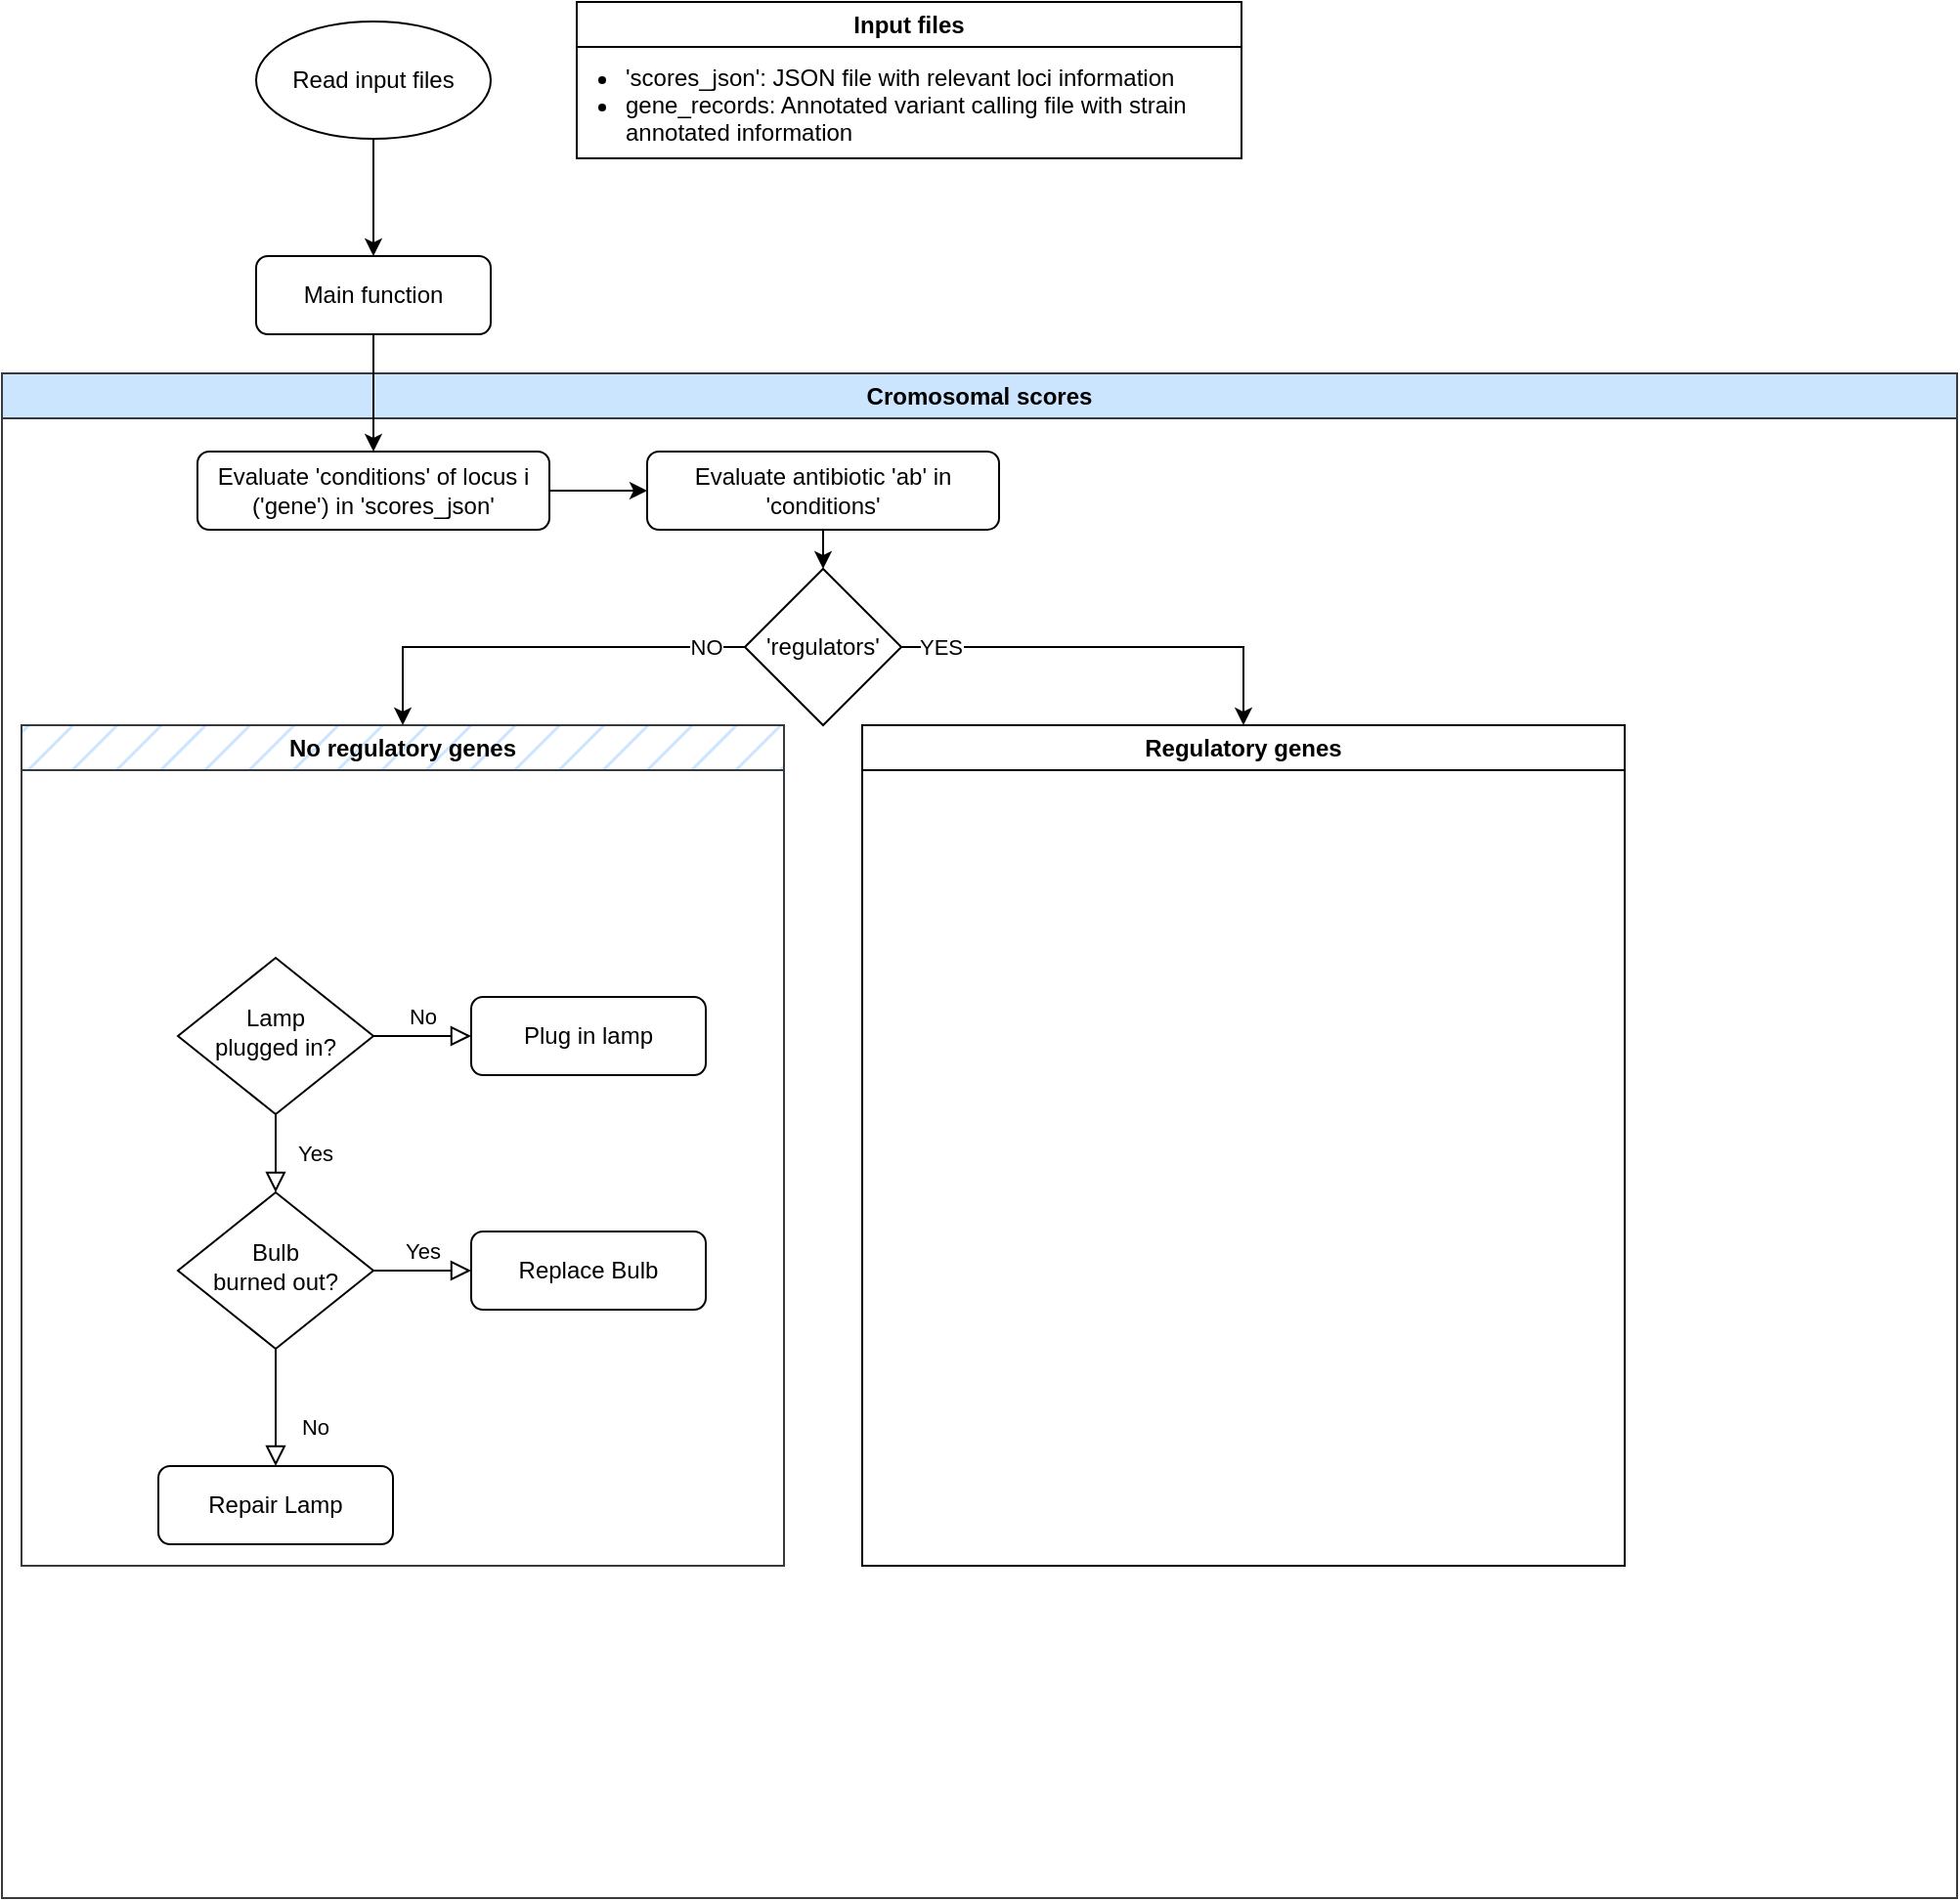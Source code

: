 <mxfile version="26.0.16">
  <diagram id="C5RBs43oDa-KdzZeNtuy" name="Page-1">
    <mxGraphModel dx="1434" dy="1944" grid="1" gridSize="10" guides="1" tooltips="1" connect="1" arrows="1" fold="1" page="1" pageScale="1" pageWidth="827" pageHeight="1169" math="0" shadow="0">
      <root>
        <mxCell id="WIyWlLk6GJQsqaUBKTNV-0" />
        <mxCell id="WIyWlLk6GJQsqaUBKTNV-1" parent="WIyWlLk6GJQsqaUBKTNV-0" />
        <mxCell id="jgtN1q6R72p-Jlgtg6lF-0" value="Cromosomal scores" style="swimlane;whiteSpace=wrap;html=1;fillColor=#cce5ff;strokeColor=#36393d;fillStyle=solid;" parent="WIyWlLk6GJQsqaUBKTNV-1" vertex="1">
          <mxGeometry x="40" y="60" width="1000" height="780" as="geometry" />
        </mxCell>
        <mxCell id="WIyWlLk6GJQsqaUBKTNV-4" value="Yes" style="rounded=0;html=1;jettySize=auto;orthogonalLoop=1;fontSize=11;endArrow=block;endFill=0;endSize=8;strokeWidth=1;shadow=0;labelBackgroundColor=none;edgeStyle=orthogonalEdgeStyle;" parent="jgtN1q6R72p-Jlgtg6lF-0" source="WIyWlLk6GJQsqaUBKTNV-6" target="WIyWlLk6GJQsqaUBKTNV-10" edge="1">
          <mxGeometry y="20" relative="1" as="geometry">
            <mxPoint as="offset" />
          </mxGeometry>
        </mxCell>
        <mxCell id="WIyWlLk6GJQsqaUBKTNV-5" value="No" style="edgeStyle=orthogonalEdgeStyle;rounded=0;html=1;jettySize=auto;orthogonalLoop=1;fontSize=11;endArrow=block;endFill=0;endSize=8;strokeWidth=1;shadow=0;labelBackgroundColor=none;" parent="jgtN1q6R72p-Jlgtg6lF-0" source="WIyWlLk6GJQsqaUBKTNV-6" target="WIyWlLk6GJQsqaUBKTNV-7" edge="1">
          <mxGeometry y="10" relative="1" as="geometry">
            <mxPoint as="offset" />
          </mxGeometry>
        </mxCell>
        <mxCell id="WIyWlLk6GJQsqaUBKTNV-6" value="Lamp&lt;br&gt;plugged in?" style="rhombus;whiteSpace=wrap;html=1;shadow=0;fontFamily=Helvetica;fontSize=12;align=center;strokeWidth=1;spacing=6;spacingTop=-4;" parent="jgtN1q6R72p-Jlgtg6lF-0" vertex="1">
          <mxGeometry x="90" y="299" width="100" height="80" as="geometry" />
        </mxCell>
        <mxCell id="WIyWlLk6GJQsqaUBKTNV-7" value="Plug in lamp" style="rounded=1;whiteSpace=wrap;html=1;fontSize=12;glass=0;strokeWidth=1;shadow=0;" parent="jgtN1q6R72p-Jlgtg6lF-0" vertex="1">
          <mxGeometry x="240" y="319" width="120" height="40" as="geometry" />
        </mxCell>
        <mxCell id="WIyWlLk6GJQsqaUBKTNV-8" value="No" style="rounded=0;html=1;jettySize=auto;orthogonalLoop=1;fontSize=11;endArrow=block;endFill=0;endSize=8;strokeWidth=1;shadow=0;labelBackgroundColor=none;edgeStyle=orthogonalEdgeStyle;" parent="jgtN1q6R72p-Jlgtg6lF-0" source="WIyWlLk6GJQsqaUBKTNV-10" target="WIyWlLk6GJQsqaUBKTNV-11" edge="1">
          <mxGeometry x="0.333" y="20" relative="1" as="geometry">
            <mxPoint as="offset" />
          </mxGeometry>
        </mxCell>
        <mxCell id="WIyWlLk6GJQsqaUBKTNV-9" value="Yes" style="edgeStyle=orthogonalEdgeStyle;rounded=0;html=1;jettySize=auto;orthogonalLoop=1;fontSize=11;endArrow=block;endFill=0;endSize=8;strokeWidth=1;shadow=0;labelBackgroundColor=none;" parent="jgtN1q6R72p-Jlgtg6lF-0" source="WIyWlLk6GJQsqaUBKTNV-10" target="WIyWlLk6GJQsqaUBKTNV-12" edge="1">
          <mxGeometry y="10" relative="1" as="geometry">
            <mxPoint as="offset" />
          </mxGeometry>
        </mxCell>
        <mxCell id="WIyWlLk6GJQsqaUBKTNV-10" value="Bulb&lt;br&gt;burned out?" style="rhombus;whiteSpace=wrap;html=1;shadow=0;fontFamily=Helvetica;fontSize=12;align=center;strokeWidth=1;spacing=6;spacingTop=-4;" parent="jgtN1q6R72p-Jlgtg6lF-0" vertex="1">
          <mxGeometry x="90" y="419" width="100" height="80" as="geometry" />
        </mxCell>
        <mxCell id="WIyWlLk6GJQsqaUBKTNV-11" value="Repair Lamp" style="rounded=1;whiteSpace=wrap;html=1;fontSize=12;glass=0;strokeWidth=1;shadow=0;" parent="jgtN1q6R72p-Jlgtg6lF-0" vertex="1">
          <mxGeometry x="80" y="559" width="120" height="40" as="geometry" />
        </mxCell>
        <mxCell id="WIyWlLk6GJQsqaUBKTNV-12" value="Replace Bulb" style="rounded=1;whiteSpace=wrap;html=1;fontSize=12;glass=0;strokeWidth=1;shadow=0;" parent="jgtN1q6R72p-Jlgtg6lF-0" vertex="1">
          <mxGeometry x="240" y="439" width="120" height="40" as="geometry" />
        </mxCell>
        <mxCell id="jgtN1q6R72p-Jlgtg6lF-1" value="No regulatory genes" style="swimlane;whiteSpace=wrap;html=1;fillColor=#cce5ff;strokeColor=#36393d;fillStyle=hatch;" parent="jgtN1q6R72p-Jlgtg6lF-0" vertex="1">
          <mxGeometry x="10" y="180" width="390" height="430" as="geometry" />
        </mxCell>
        <mxCell id="jgtN1q6R72p-Jlgtg6lF-2" value="Regulatory genes" style="swimlane;whiteSpace=wrap;html=1;" parent="jgtN1q6R72p-Jlgtg6lF-0" vertex="1">
          <mxGeometry x="440" y="180" width="390" height="430" as="geometry" />
        </mxCell>
        <mxCell id="hHSMLHifavFTPqrbUgCw-16" style="edgeStyle=orthogonalEdgeStyle;rounded=0;orthogonalLoop=1;jettySize=auto;html=1;exitX=1;exitY=0.5;exitDx=0;exitDy=0;entryX=0;entryY=0.5;entryDx=0;entryDy=0;" edge="1" parent="jgtN1q6R72p-Jlgtg6lF-0" source="hHSMLHifavFTPqrbUgCw-8" target="hHSMLHifavFTPqrbUgCw-14">
          <mxGeometry relative="1" as="geometry" />
        </mxCell>
        <mxCell id="hHSMLHifavFTPqrbUgCw-8" value="Evaluate &#39;conditions&#39; of locus i (&#39;gene&#39;) in &#39;scores_json&#39;" style="rounded=1;whiteSpace=wrap;html=1;fontSize=12;glass=0;strokeWidth=1;shadow=0;" vertex="1" parent="jgtN1q6R72p-Jlgtg6lF-0">
          <mxGeometry x="100" y="40" width="180" height="40" as="geometry" />
        </mxCell>
        <mxCell id="hHSMLHifavFTPqrbUgCw-18" style="edgeStyle=orthogonalEdgeStyle;rounded=0;orthogonalLoop=1;jettySize=auto;html=1;exitX=0.5;exitY=1;exitDx=0;exitDy=0;entryX=0.5;entryY=0;entryDx=0;entryDy=0;" edge="1" parent="jgtN1q6R72p-Jlgtg6lF-0" source="hHSMLHifavFTPqrbUgCw-14" target="hHSMLHifavFTPqrbUgCw-17">
          <mxGeometry relative="1" as="geometry" />
        </mxCell>
        <mxCell id="hHSMLHifavFTPqrbUgCw-14" value="Evaluate antibiotic &#39;ab&#39;&amp;nbsp;in &#39;conditions&#39;" style="rounded=1;whiteSpace=wrap;html=1;fontSize=12;glass=0;strokeWidth=1;shadow=0;" vertex="1" parent="jgtN1q6R72p-Jlgtg6lF-0">
          <mxGeometry x="330" y="40" width="180" height="40" as="geometry" />
        </mxCell>
        <mxCell id="hHSMLHifavFTPqrbUgCw-19" style="edgeStyle=orthogonalEdgeStyle;rounded=0;orthogonalLoop=1;jettySize=auto;html=1;exitX=0;exitY=0.5;exitDx=0;exitDy=0;" edge="1" parent="jgtN1q6R72p-Jlgtg6lF-0" source="hHSMLHifavFTPqrbUgCw-17" target="jgtN1q6R72p-Jlgtg6lF-1">
          <mxGeometry relative="1" as="geometry" />
        </mxCell>
        <mxCell id="hHSMLHifavFTPqrbUgCw-21" value="NO" style="edgeLabel;html=1;align=center;verticalAlign=middle;resizable=0;points=[];" vertex="1" connectable="0" parent="hHSMLHifavFTPqrbUgCw-19">
          <mxGeometry x="0.343" relative="1" as="geometry">
            <mxPoint x="124" as="offset" />
          </mxGeometry>
        </mxCell>
        <mxCell id="hHSMLHifavFTPqrbUgCw-23" style="edgeStyle=orthogonalEdgeStyle;rounded=0;orthogonalLoop=1;jettySize=auto;html=1;exitX=1;exitY=0.5;exitDx=0;exitDy=0;entryX=0.5;entryY=0;entryDx=0;entryDy=0;" edge="1" parent="jgtN1q6R72p-Jlgtg6lF-0" source="hHSMLHifavFTPqrbUgCw-17" target="jgtN1q6R72p-Jlgtg6lF-2">
          <mxGeometry relative="1" as="geometry" />
        </mxCell>
        <mxCell id="hHSMLHifavFTPqrbUgCw-25" value="YES" style="edgeLabel;html=1;align=center;verticalAlign=middle;resizable=0;points=[];" vertex="1" connectable="0" parent="hHSMLHifavFTPqrbUgCw-23">
          <mxGeometry x="0.337" relative="1" as="geometry">
            <mxPoint x="-124" as="offset" />
          </mxGeometry>
        </mxCell>
        <mxCell id="hHSMLHifavFTPqrbUgCw-17" value="&#39;regulators&#39;" style="rhombus;whiteSpace=wrap;html=1;" vertex="1" parent="jgtN1q6R72p-Jlgtg6lF-0">
          <mxGeometry x="380" y="100" width="80" height="80" as="geometry" />
        </mxCell>
        <mxCell id="hHSMLHifavFTPqrbUgCw-6" style="edgeStyle=orthogonalEdgeStyle;rounded=0;orthogonalLoop=1;jettySize=auto;html=1;exitX=0.5;exitY=1;exitDx=0;exitDy=0;" edge="1" parent="WIyWlLk6GJQsqaUBKTNV-1" source="hHSMLHifavFTPqrbUgCw-3" target="hHSMLHifavFTPqrbUgCw-0">
          <mxGeometry relative="1" as="geometry" />
        </mxCell>
        <mxCell id="hHSMLHifavFTPqrbUgCw-3" value="Read input files" style="ellipse;whiteSpace=wrap;html=1;" vertex="1" parent="WIyWlLk6GJQsqaUBKTNV-1">
          <mxGeometry x="170" y="-120" width="120" height="60" as="geometry" />
        </mxCell>
        <mxCell id="hHSMLHifavFTPqrbUgCw-4" value="Input files" style="swimlane;whiteSpace=wrap;html=1;" vertex="1" parent="WIyWlLk6GJQsqaUBKTNV-1">
          <mxGeometry x="334" y="-130" width="340" height="80" as="geometry" />
        </mxCell>
        <mxCell id="hHSMLHifavFTPqrbUgCw-5" value="&lt;ul&gt;&lt;li&gt;&#39;scores_json&#39;: JSON file with relevant loci information&lt;/li&gt;&lt;li&gt;gene_records: Annotated variant calling file with strain annotated information&lt;/li&gt;&lt;/ul&gt;" style="text;strokeColor=none;fillColor=none;align=left;verticalAlign=middle;spacingLeft=-17;spacingRight=4;overflow=hidden;points=[[0,0.5],[1,0.5]];portConstraint=eastwest;rotatable=0;whiteSpace=wrap;html=1;spacing=2;spacingTop=-6;" vertex="1" parent="hHSMLHifavFTPqrbUgCw-4">
          <mxGeometry y="23" width="334" height="58" as="geometry" />
        </mxCell>
        <mxCell id="hHSMLHifavFTPqrbUgCw-10" style="edgeStyle=orthogonalEdgeStyle;rounded=0;orthogonalLoop=1;jettySize=auto;html=1;exitX=0.5;exitY=1;exitDx=0;exitDy=0;entryX=0.5;entryY=0;entryDx=0;entryDy=0;" edge="1" parent="WIyWlLk6GJQsqaUBKTNV-1" source="hHSMLHifavFTPqrbUgCw-0" target="hHSMLHifavFTPqrbUgCw-8">
          <mxGeometry relative="1" as="geometry" />
        </mxCell>
        <mxCell id="hHSMLHifavFTPqrbUgCw-0" value="Main function" style="rounded=1;whiteSpace=wrap;html=1;fontSize=12;glass=0;strokeWidth=1;shadow=0;" vertex="1" parent="WIyWlLk6GJQsqaUBKTNV-1">
          <mxGeometry x="170" width="120" height="40" as="geometry" />
        </mxCell>
      </root>
    </mxGraphModel>
  </diagram>
</mxfile>
